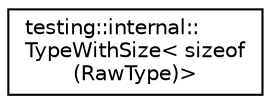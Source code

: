digraph "Graphical Class Hierarchy"
{
 // INTERACTIVE_SVG=YES
 // LATEX_PDF_SIZE
  edge [fontname="Helvetica",fontsize="10",labelfontname="Helvetica",labelfontsize="10"];
  node [fontname="Helvetica",fontsize="10",shape=record];
  rankdir="LR";
  Node0 [label="testing::internal::\lTypeWithSize\< sizeof\l(RawType)\>",height=0.2,width=0.4,color="black", fillcolor="white", style="filled",URL="$d9/d5d/classtesting_1_1internal_1_1_type_with_size.html",tooltip=" "];
}
